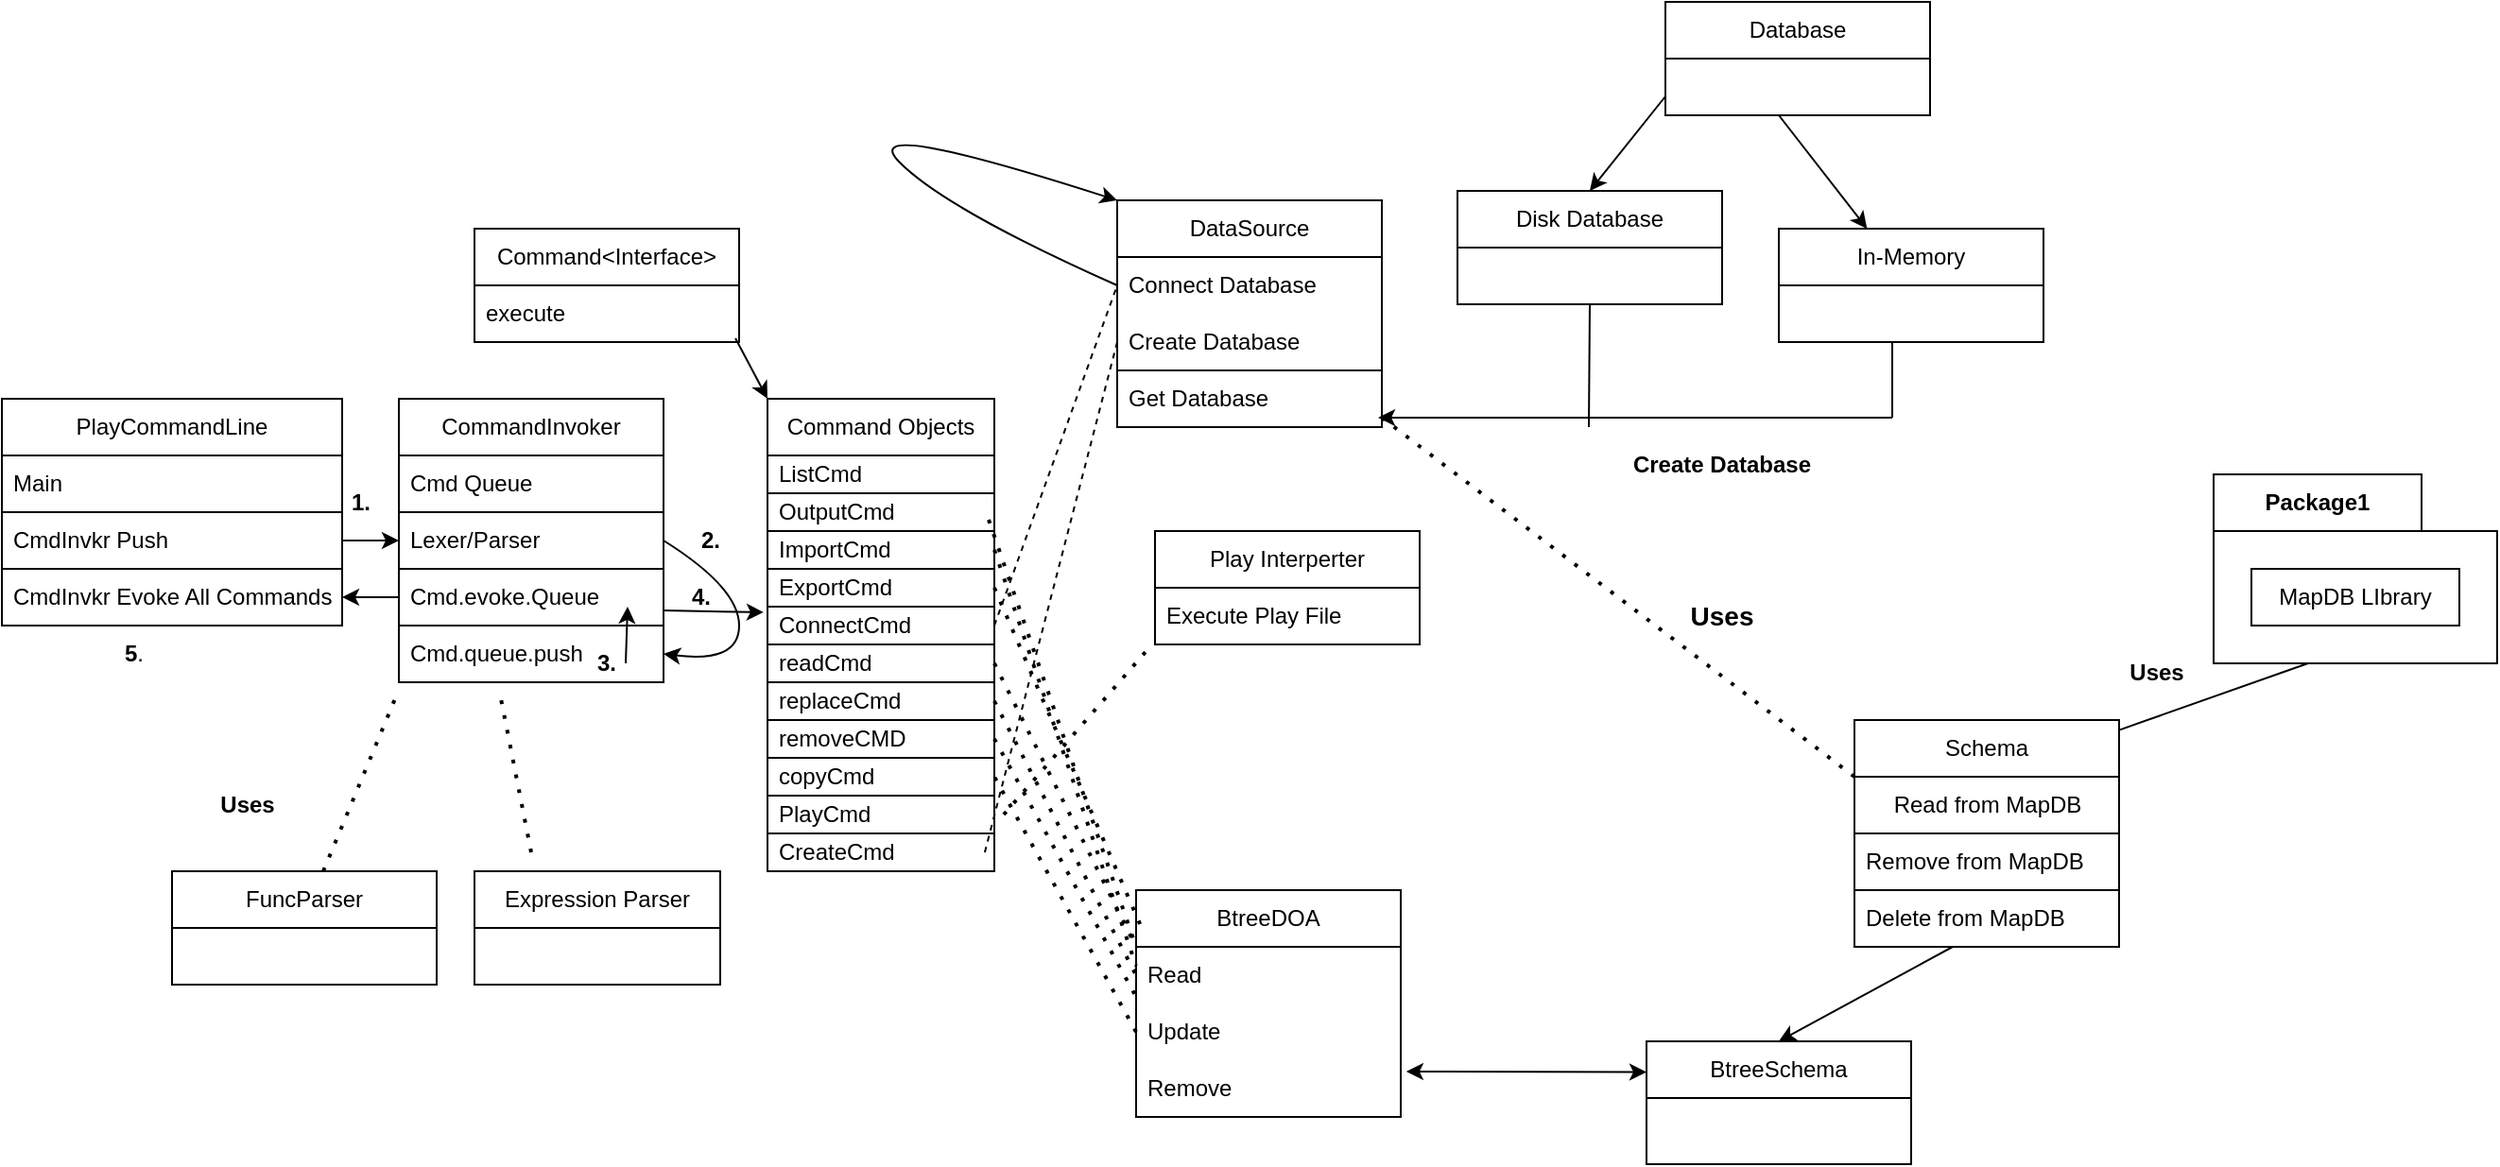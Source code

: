 <mxfile version="23.1.1" type="device">
  <diagram name="Page-1" id="1pbuHtCLrkojYRKx2nAZ">
    <mxGraphModel dx="1434" dy="780" grid="1" gridSize="10" guides="1" tooltips="1" connect="1" arrows="1" fold="1" page="1" pageScale="1" pageWidth="850" pageHeight="1100" math="0" shadow="0">
      <root>
        <mxCell id="0" />
        <mxCell id="1" parent="0" />
        <mxCell id="d08jMRponat6O0rIiF32-41" value="PlayCommandLine" style="swimlane;fontStyle=0;childLayout=stackLayout;horizontal=1;startSize=30;horizontalStack=0;resizeParent=1;resizeParentMax=0;resizeLast=0;collapsible=1;marginBottom=0;whiteSpace=wrap;html=1;" vertex="1" parent="1">
          <mxGeometry x="20" y="340" width="180" height="120" as="geometry" />
        </mxCell>
        <mxCell id="d08jMRponat6O0rIiF32-42" value="Main" style="text;strokeColor=default;fillColor=none;align=left;verticalAlign=middle;spacingLeft=4;spacingRight=4;overflow=hidden;points=[[0,0.5],[1,0.5]];portConstraint=eastwest;rotatable=0;whiteSpace=wrap;html=1;" vertex="1" parent="d08jMRponat6O0rIiF32-41">
          <mxGeometry y="30" width="180" height="30" as="geometry" />
        </mxCell>
        <mxCell id="d08jMRponat6O0rIiF32-43" value="CmdInvkr Push" style="text;strokeColor=default;fillColor=none;align=left;verticalAlign=middle;spacingLeft=4;spacingRight=4;overflow=hidden;points=[[0,0.5],[1,0.5]];portConstraint=eastwest;rotatable=0;whiteSpace=wrap;html=1;" vertex="1" parent="d08jMRponat6O0rIiF32-41">
          <mxGeometry y="60" width="180" height="30" as="geometry" />
        </mxCell>
        <mxCell id="d08jMRponat6O0rIiF32-44" value="CmdInvkr Evoke All Commands" style="text;strokeColor=none;fillColor=none;align=left;verticalAlign=middle;spacingLeft=4;spacingRight=4;overflow=hidden;points=[[0,0.5],[1,0.5]];portConstraint=eastwest;rotatable=0;whiteSpace=wrap;html=1;" vertex="1" parent="d08jMRponat6O0rIiF32-41">
          <mxGeometry y="90" width="180" height="30" as="geometry" />
        </mxCell>
        <mxCell id="d08jMRponat6O0rIiF32-46" value="CommandInvoker" style="swimlane;fontStyle=0;childLayout=stackLayout;horizontal=1;startSize=30;horizontalStack=0;resizeParent=1;resizeParentMax=0;resizeLast=0;collapsible=1;marginBottom=0;whiteSpace=wrap;html=1;" vertex="1" parent="1">
          <mxGeometry x="230" y="340" width="140" height="120" as="geometry">
            <mxRectangle x="300" y="340" width="140" height="30" as="alternateBounds" />
          </mxGeometry>
        </mxCell>
        <mxCell id="d08jMRponat6O0rIiF32-47" value="Cmd Queue" style="text;strokeColor=none;fillColor=none;align=left;verticalAlign=middle;spacingLeft=4;spacingRight=4;overflow=hidden;points=[[0,0.5],[1,0.5]];portConstraint=eastwest;rotatable=0;whiteSpace=wrap;html=1;" vertex="1" parent="d08jMRponat6O0rIiF32-46">
          <mxGeometry y="30" width="140" height="30" as="geometry" />
        </mxCell>
        <mxCell id="d08jMRponat6O0rIiF32-48" value="Lexer/Parser" style="text;strokeColor=default;fillColor=none;align=left;verticalAlign=middle;spacingLeft=4;spacingRight=4;overflow=hidden;points=[[0,0.5],[1,0.5]];portConstraint=eastwest;rotatable=0;whiteSpace=wrap;html=1;" vertex="1" parent="d08jMRponat6O0rIiF32-46">
          <mxGeometry y="60" width="140" height="30" as="geometry" />
        </mxCell>
        <mxCell id="d08jMRponat6O0rIiF32-49" value="Cmd.evoke.Queue" style="text;strokeColor=default;fillColor=none;align=left;verticalAlign=middle;spacingLeft=4;spacingRight=4;overflow=hidden;points=[[0,0.5],[1,0.5]];portConstraint=eastwest;rotatable=0;whiteSpace=wrap;html=1;" vertex="1" parent="d08jMRponat6O0rIiF32-46">
          <mxGeometry y="90" width="140" height="30" as="geometry" />
        </mxCell>
        <mxCell id="d08jMRponat6O0rIiF32-52" value="" style="endArrow=classic;html=1;rounded=0;exitX=1;exitY=0.5;exitDx=0;exitDy=0;entryX=0;entryY=0.5;entryDx=0;entryDy=0;" edge="1" parent="1" source="d08jMRponat6O0rIiF32-43" target="d08jMRponat6O0rIiF32-48">
          <mxGeometry width="50" height="50" relative="1" as="geometry">
            <mxPoint x="290" y="570" as="sourcePoint" />
            <mxPoint x="340" y="520" as="targetPoint" />
          </mxGeometry>
        </mxCell>
        <mxCell id="d08jMRponat6O0rIiF32-53" value="" style="endArrow=classic;html=1;rounded=0;entryX=1;entryY=0.5;entryDx=0;entryDy=0;exitX=0;exitY=0.5;exitDx=0;exitDy=0;" edge="1" parent="1" source="d08jMRponat6O0rIiF32-49" target="d08jMRponat6O0rIiF32-44">
          <mxGeometry width="50" height="50" relative="1" as="geometry">
            <mxPoint x="320" y="680" as="sourcePoint" />
            <mxPoint x="370" y="630" as="targetPoint" />
          </mxGeometry>
        </mxCell>
        <mxCell id="d08jMRponat6O0rIiF32-62" value="Cmd.queue.push" style="text;strokeColor=default;fillColor=none;align=left;verticalAlign=middle;spacingLeft=4;spacingRight=4;overflow=hidden;points=[[0,0.5],[1,0.5]];portConstraint=eastwest;rotatable=0;whiteSpace=wrap;html=1;" vertex="1" parent="1">
          <mxGeometry x="230" y="460" width="140" height="30" as="geometry" />
        </mxCell>
        <mxCell id="d08jMRponat6O0rIiF32-67" value="" style="curved=1;endArrow=classic;html=1;rounded=0;exitX=1;exitY=0.5;exitDx=0;exitDy=0;entryX=1;entryY=0.5;entryDx=0;entryDy=0;" edge="1" parent="1" source="d08jMRponat6O0rIiF32-48" target="d08jMRponat6O0rIiF32-62">
          <mxGeometry width="50" height="50" relative="1" as="geometry">
            <mxPoint x="390" y="415" as="sourcePoint" />
            <mxPoint x="630" y="360" as="targetPoint" />
            <Array as="points">
              <mxPoint x="410" y="440" />
              <mxPoint x="410" y="480" />
            </Array>
          </mxGeometry>
        </mxCell>
        <mxCell id="d08jMRponat6O0rIiF32-78" value="" style="endArrow=classic;html=1;rounded=0;" edge="1" parent="1">
          <mxGeometry width="50" height="50" relative="1" as="geometry">
            <mxPoint x="350" y="480" as="sourcePoint" />
            <mxPoint x="351" y="450" as="targetPoint" />
            <Array as="points">
              <mxPoint x="351" y="450" />
            </Array>
          </mxGeometry>
        </mxCell>
        <mxCell id="d08jMRponat6O0rIiF32-79" value="Command Objects" style="swimlane;fontStyle=0;childLayout=stackLayout;horizontal=1;startSize=30;horizontalStack=0;resizeParent=1;resizeParentMax=0;resizeLast=0;collapsible=1;marginBottom=0;whiteSpace=wrap;html=1;" vertex="1" parent="1">
          <mxGeometry x="425" y="340" width="120" height="50" as="geometry" />
        </mxCell>
        <mxCell id="d08jMRponat6O0rIiF32-80" value="ListCmd" style="text;strokeColor=none;fillColor=none;align=left;verticalAlign=middle;spacingLeft=4;spacingRight=4;overflow=hidden;points=[[0,0.5],[1,0.5]];portConstraint=eastwest;rotatable=0;whiteSpace=wrap;html=1;" vertex="1" parent="d08jMRponat6O0rIiF32-79">
          <mxGeometry y="30" width="120" height="20" as="geometry" />
        </mxCell>
        <mxCell id="d08jMRponat6O0rIiF32-140" value="OutputCmd" style="text;strokeColor=default;fillColor=none;align=left;verticalAlign=middle;spacingLeft=4;spacingRight=4;overflow=hidden;points=[[0,0.5],[1,0.5]];portConstraint=eastwest;rotatable=0;whiteSpace=wrap;html=1;" vertex="1" parent="1">
          <mxGeometry x="425" y="390" width="120" height="20" as="geometry" />
        </mxCell>
        <mxCell id="d08jMRponat6O0rIiF32-141" value="ImportCmd" style="text;strokeColor=default;fillColor=none;align=left;verticalAlign=middle;spacingLeft=4;spacingRight=4;overflow=hidden;points=[[0,0.5],[1,0.5]];portConstraint=eastwest;rotatable=0;whiteSpace=wrap;html=1;" vertex="1" parent="1">
          <mxGeometry x="425" y="410" width="120" height="20" as="geometry" />
        </mxCell>
        <mxCell id="d08jMRponat6O0rIiF32-142" value="ExportCmd" style="text;strokeColor=default;fillColor=none;align=left;verticalAlign=middle;spacingLeft=4;spacingRight=4;overflow=hidden;points=[[0,0.5],[1,0.5]];portConstraint=eastwest;rotatable=0;whiteSpace=wrap;html=1;" vertex="1" parent="1">
          <mxGeometry x="425" y="430" width="120" height="20" as="geometry" />
        </mxCell>
        <mxCell id="d08jMRponat6O0rIiF32-143" value="ConnectCmd" style="text;strokeColor=default;fillColor=none;align=left;verticalAlign=middle;spacingLeft=4;spacingRight=4;overflow=hidden;points=[[0,0.5],[1,0.5]];portConstraint=eastwest;rotatable=0;whiteSpace=wrap;html=1;" vertex="1" parent="1">
          <mxGeometry x="425" y="450" width="120" height="20" as="geometry" />
        </mxCell>
        <mxCell id="d08jMRponat6O0rIiF32-144" value="readCmd" style="text;strokeColor=default;fillColor=none;align=left;verticalAlign=middle;spacingLeft=4;spacingRight=4;overflow=hidden;points=[[0,0.5],[1,0.5]];portConstraint=eastwest;rotatable=0;whiteSpace=wrap;html=1;" vertex="1" parent="1">
          <mxGeometry x="425" y="470" width="120" height="20" as="geometry" />
        </mxCell>
        <mxCell id="d08jMRponat6O0rIiF32-145" value="replaceCmd" style="text;strokeColor=default;fillColor=none;align=left;verticalAlign=middle;spacingLeft=4;spacingRight=4;overflow=hidden;points=[[0,0.5],[1,0.5]];portConstraint=eastwest;rotatable=0;whiteSpace=wrap;html=1;" vertex="1" parent="1">
          <mxGeometry x="425" y="490" width="120" height="20" as="geometry" />
        </mxCell>
        <mxCell id="d08jMRponat6O0rIiF32-147" value="removeCMD" style="text;strokeColor=default;fillColor=none;align=left;verticalAlign=middle;spacingLeft=4;spacingRight=4;overflow=hidden;points=[[0,0.5],[1,0.5]];portConstraint=eastwest;rotatable=0;whiteSpace=wrap;html=1;" vertex="1" parent="1">
          <mxGeometry x="425" y="510" width="120" height="20" as="geometry" />
        </mxCell>
        <mxCell id="d08jMRponat6O0rIiF32-148" value="copyCmd" style="text;strokeColor=default;fillColor=none;align=left;verticalAlign=middle;spacingLeft=4;spacingRight=4;overflow=hidden;points=[[0,0.5],[1,0.5]];portConstraint=eastwest;rotatable=0;whiteSpace=wrap;html=1;" vertex="1" parent="1">
          <mxGeometry x="425" y="530" width="120" height="20" as="geometry" />
        </mxCell>
        <mxCell id="d08jMRponat6O0rIiF32-149" value="PlayCmd" style="text;strokeColor=default;fillColor=none;align=left;verticalAlign=middle;spacingLeft=4;spacingRight=4;overflow=hidden;points=[[0,0.5],[1,0.5]];portConstraint=eastwest;rotatable=0;whiteSpace=wrap;html=1;" vertex="1" parent="1">
          <mxGeometry x="425" y="550" width="120" height="20" as="geometry" />
        </mxCell>
        <mxCell id="d08jMRponat6O0rIiF32-153" value="Command&amp;lt;Interface&amp;gt;" style="swimlane;fontStyle=0;childLayout=stackLayout;horizontal=1;startSize=30;horizontalStack=0;resizeParent=1;resizeParentMax=0;resizeLast=0;collapsible=1;marginBottom=0;whiteSpace=wrap;html=1;" vertex="1" parent="1">
          <mxGeometry x="270" y="250" width="140" height="60" as="geometry" />
        </mxCell>
        <mxCell id="d08jMRponat6O0rIiF32-154" value="execute" style="text;strokeColor=none;fillColor=none;align=left;verticalAlign=middle;spacingLeft=4;spacingRight=4;overflow=hidden;points=[[0,0.5],[1,0.5]];portConstraint=eastwest;rotatable=0;whiteSpace=wrap;html=1;" vertex="1" parent="d08jMRponat6O0rIiF32-153">
          <mxGeometry y="30" width="140" height="30" as="geometry" />
        </mxCell>
        <mxCell id="d08jMRponat6O0rIiF32-157" value="" style="endArrow=classic;html=1;rounded=0;exitX=0.986;exitY=0.933;exitDx=0;exitDy=0;exitPerimeter=0;entryX=0;entryY=0;entryDx=0;entryDy=0;" edge="1" parent="1" source="d08jMRponat6O0rIiF32-154" target="d08jMRponat6O0rIiF32-79">
          <mxGeometry width="50" height="50" relative="1" as="geometry">
            <mxPoint x="500" y="330" as="sourcePoint" />
            <mxPoint x="550" y="280" as="targetPoint" />
          </mxGeometry>
        </mxCell>
        <mxCell id="d08jMRponat6O0rIiF32-166" value="BtreeDOA" style="swimlane;fontStyle=0;childLayout=stackLayout;horizontal=1;startSize=30;horizontalStack=0;resizeParent=1;resizeParentMax=0;resizeLast=0;collapsible=1;marginBottom=0;whiteSpace=wrap;html=1;" vertex="1" parent="1">
          <mxGeometry x="620" y="600" width="140" height="120" as="geometry" />
        </mxCell>
        <mxCell id="d08jMRponat6O0rIiF32-167" value="Read" style="text;strokeColor=none;fillColor=none;align=left;verticalAlign=middle;spacingLeft=4;spacingRight=4;overflow=hidden;points=[[0,0.5],[1,0.5]];portConstraint=eastwest;rotatable=0;whiteSpace=wrap;html=1;" vertex="1" parent="d08jMRponat6O0rIiF32-166">
          <mxGeometry y="30" width="140" height="30" as="geometry" />
        </mxCell>
        <mxCell id="d08jMRponat6O0rIiF32-168" value="Update" style="text;strokeColor=none;fillColor=none;align=left;verticalAlign=middle;spacingLeft=4;spacingRight=4;overflow=hidden;points=[[0,0.5],[1,0.5]];portConstraint=eastwest;rotatable=0;whiteSpace=wrap;html=1;" vertex="1" parent="d08jMRponat6O0rIiF32-166">
          <mxGeometry y="60" width="140" height="30" as="geometry" />
        </mxCell>
        <mxCell id="d08jMRponat6O0rIiF32-169" value="Remove" style="text;strokeColor=none;fillColor=none;align=left;verticalAlign=middle;spacingLeft=4;spacingRight=4;overflow=hidden;points=[[0,0.5],[1,0.5]];portConstraint=eastwest;rotatable=0;whiteSpace=wrap;html=1;" vertex="1" parent="d08jMRponat6O0rIiF32-166">
          <mxGeometry y="90" width="140" height="30" as="geometry" />
        </mxCell>
        <mxCell id="d08jMRponat6O0rIiF32-173" value="" style="endArrow=none;dashed=1;html=1;dashPattern=1 3;strokeWidth=2;rounded=0;exitX=1;exitY=0.5;exitDx=0;exitDy=0;entryX=0;entryY=0.5;entryDx=0;entryDy=0;" edge="1" parent="1" source="d08jMRponat6O0rIiF32-145" target="d08jMRponat6O0rIiF32-167">
          <mxGeometry width="50" height="50" relative="1" as="geometry">
            <mxPoint x="580" y="690" as="sourcePoint" />
            <mxPoint x="630" y="640" as="targetPoint" />
          </mxGeometry>
        </mxCell>
        <mxCell id="d08jMRponat6O0rIiF32-174" value="" style="endArrow=none;dashed=1;html=1;dashPattern=1 3;strokeWidth=2;rounded=0;exitX=1;exitY=0.5;exitDx=0;exitDy=0;entryX=0.014;entryY=0;entryDx=0;entryDy=0;entryPerimeter=0;" edge="1" parent="1" source="d08jMRponat6O0rIiF32-147" target="d08jMRponat6O0rIiF32-168">
          <mxGeometry width="50" height="50" relative="1" as="geometry">
            <mxPoint x="610" y="500" as="sourcePoint" />
            <mxPoint x="660" y="450" as="targetPoint" />
          </mxGeometry>
        </mxCell>
        <mxCell id="d08jMRponat6O0rIiF32-175" value="" style="endArrow=none;dashed=1;html=1;dashPattern=1 3;strokeWidth=2;rounded=0;entryX=1;entryY=0.5;entryDx=0;entryDy=0;exitX=0;exitY=0.5;exitDx=0;exitDy=0;" edge="1" parent="1" source="d08jMRponat6O0rIiF32-168" target="d08jMRponat6O0rIiF32-148">
          <mxGeometry width="50" height="50" relative="1" as="geometry">
            <mxPoint x="545" y="690" as="sourcePoint" />
            <mxPoint x="595" y="640" as="targetPoint" />
          </mxGeometry>
        </mxCell>
        <mxCell id="d08jMRponat6O0rIiF32-176" value="" style="endArrow=none;dashed=1;html=1;dashPattern=1 3;strokeWidth=2;rounded=0;exitX=1;exitY=0.5;exitDx=0;exitDy=0;entryX=0.021;entryY=0.167;entryDx=0;entryDy=0;entryPerimeter=0;" edge="1" parent="1" source="d08jMRponat6O0rIiF32-142" target="d08jMRponat6O0rIiF32-166">
          <mxGeometry width="50" height="50" relative="1" as="geometry">
            <mxPoint x="620" y="480" as="sourcePoint" />
            <mxPoint x="670" y="430" as="targetPoint" />
          </mxGeometry>
        </mxCell>
        <mxCell id="d08jMRponat6O0rIiF32-178" value="" style="endArrow=none;dashed=1;html=1;dashPattern=1 3;strokeWidth=2;rounded=0;exitX=1;exitY=0.5;exitDx=0;exitDy=0;" edge="1" parent="1" source="d08jMRponat6O0rIiF32-141">
          <mxGeometry width="50" height="50" relative="1" as="geometry">
            <mxPoint x="670" y="480" as="sourcePoint" />
            <mxPoint x="620" y="640" as="targetPoint" />
          </mxGeometry>
        </mxCell>
        <mxCell id="d08jMRponat6O0rIiF32-179" value="" style="endArrow=none;dashed=1;html=1;dashPattern=1 3;strokeWidth=2;rounded=0;exitX=0.975;exitY=-0.3;exitDx=0;exitDy=0;exitPerimeter=0;" edge="1" parent="1" source="d08jMRponat6O0rIiF32-141">
          <mxGeometry width="50" height="50" relative="1" as="geometry">
            <mxPoint x="630" y="420" as="sourcePoint" />
            <mxPoint x="620" y="630" as="targetPoint" />
          </mxGeometry>
        </mxCell>
        <mxCell id="d08jMRponat6O0rIiF32-180" value="" style="endArrow=none;dashed=1;html=1;dashPattern=1 3;strokeWidth=2;rounded=0;exitX=1;exitY=0.5;exitDx=0;exitDy=0;" edge="1" parent="1" source="d08jMRponat6O0rIiF32-144">
          <mxGeometry width="50" height="50" relative="1" as="geometry">
            <mxPoint x="520" y="680" as="sourcePoint" />
            <mxPoint x="620" y="630" as="targetPoint" />
          </mxGeometry>
        </mxCell>
        <mxCell id="d08jMRponat6O0rIiF32-181" value="DataSource" style="swimlane;fontStyle=0;childLayout=stackLayout;horizontal=1;startSize=30;horizontalStack=0;resizeParent=1;resizeParentMax=0;resizeLast=0;collapsible=1;marginBottom=0;whiteSpace=wrap;html=1;" vertex="1" parent="1">
          <mxGeometry x="610" y="235" width="140" height="90" as="geometry" />
        </mxCell>
        <mxCell id="d08jMRponat6O0rIiF32-182" value="Connect Database" style="text;strokeColor=none;fillColor=none;align=left;verticalAlign=middle;spacingLeft=4;spacingRight=4;overflow=hidden;points=[[0,0.5],[1,0.5]];portConstraint=eastwest;rotatable=0;whiteSpace=wrap;html=1;" vertex="1" parent="d08jMRponat6O0rIiF32-181">
          <mxGeometry y="30" width="140" height="30" as="geometry" />
        </mxCell>
        <mxCell id="d08jMRponat6O0rIiF32-184" value="Create Database" style="text;strokeColor=none;fillColor=none;align=left;verticalAlign=middle;spacingLeft=4;spacingRight=4;overflow=hidden;points=[[0,0.5],[1,0.5]];portConstraint=eastwest;rotatable=0;whiteSpace=wrap;html=1;" vertex="1" parent="d08jMRponat6O0rIiF32-181">
          <mxGeometry y="60" width="140" height="30" as="geometry" />
        </mxCell>
        <mxCell id="d08jMRponat6O0rIiF32-185" value="Get Database" style="text;strokeColor=default;fillColor=none;align=left;verticalAlign=middle;spacingLeft=4;spacingRight=4;overflow=hidden;points=[[0,0.5],[1,0.5]];portConstraint=eastwest;rotatable=0;whiteSpace=wrap;html=1;" vertex="1" parent="1">
          <mxGeometry x="610" y="325" width="140" height="30" as="geometry" />
        </mxCell>
        <mxCell id="d08jMRponat6O0rIiF32-187" value="" style="endArrow=none;dashed=1;html=1;rounded=0;exitX=1;exitY=0.5;exitDx=0;exitDy=0;entryX=0;entryY=0.5;entryDx=0;entryDy=0;" edge="1" parent="1" source="d08jMRponat6O0rIiF32-143" target="d08jMRponat6O0rIiF32-182">
          <mxGeometry width="50" height="50" relative="1" as="geometry">
            <mxPoint x="660" y="480" as="sourcePoint" />
            <mxPoint x="710" y="430" as="targetPoint" />
          </mxGeometry>
        </mxCell>
        <mxCell id="d08jMRponat6O0rIiF32-188" value="Play Interperter" style="swimlane;fontStyle=0;childLayout=stackLayout;horizontal=1;startSize=30;horizontalStack=0;resizeParent=1;resizeParentMax=0;resizeLast=0;collapsible=1;marginBottom=0;whiteSpace=wrap;html=1;" vertex="1" parent="1">
          <mxGeometry x="630" y="410" width="140" height="60" as="geometry" />
        </mxCell>
        <mxCell id="d08jMRponat6O0rIiF32-189" value="Execute Play File" style="text;strokeColor=none;fillColor=none;align=left;verticalAlign=middle;spacingLeft=4;spacingRight=4;overflow=hidden;points=[[0,0.5],[1,0.5]];portConstraint=eastwest;rotatable=0;whiteSpace=wrap;html=1;" vertex="1" parent="d08jMRponat6O0rIiF32-188">
          <mxGeometry y="30" width="140" height="30" as="geometry" />
        </mxCell>
        <mxCell id="d08jMRponat6O0rIiF32-193" value="CreateCmd" style="text;strokeColor=default;fillColor=none;align=left;verticalAlign=middle;spacingLeft=4;spacingRight=4;overflow=hidden;points=[[0,0.5],[1,0.5]];portConstraint=eastwest;rotatable=0;whiteSpace=wrap;html=1;" vertex="1" parent="1">
          <mxGeometry x="425" y="570" width="120" height="20" as="geometry" />
        </mxCell>
        <mxCell id="d08jMRponat6O0rIiF32-194" value="" style="endArrow=none;dashed=1;html=1;rounded=0;exitX=0.958;exitY=0.5;exitDx=0;exitDy=0;exitPerimeter=0;entryX=0;entryY=0.5;entryDx=0;entryDy=0;" edge="1" parent="1" source="d08jMRponat6O0rIiF32-193" target="d08jMRponat6O0rIiF32-184">
          <mxGeometry width="50" height="50" relative="1" as="geometry">
            <mxPoint x="550" y="590" as="sourcePoint" />
            <mxPoint x="600" y="540" as="targetPoint" />
          </mxGeometry>
        </mxCell>
        <mxCell id="d08jMRponat6O0rIiF32-195" value="" style="endArrow=none;dashed=1;html=1;dashPattern=1 3;strokeWidth=2;rounded=0;entryX=-0.036;entryY=0.133;entryDx=0;entryDy=0;entryPerimeter=0;" edge="1" parent="1">
          <mxGeometry width="50" height="50" relative="1" as="geometry">
            <mxPoint x="550" y="560" as="sourcePoint" />
            <mxPoint x="624.96" y="473.99" as="targetPoint" />
          </mxGeometry>
        </mxCell>
        <mxCell id="d08jMRponat6O0rIiF32-196" value="Database" style="swimlane;fontStyle=0;childLayout=stackLayout;horizontal=1;startSize=30;horizontalStack=0;resizeParent=1;resizeParentMax=0;resizeLast=0;collapsible=1;marginBottom=0;whiteSpace=wrap;html=1;" vertex="1" parent="1">
          <mxGeometry x="900" y="130" width="140" height="60" as="geometry" />
        </mxCell>
        <mxCell id="d08jMRponat6O0rIiF32-200" value="Disk Database" style="swimlane;fontStyle=0;childLayout=stackLayout;horizontal=1;startSize=30;horizontalStack=0;resizeParent=1;resizeParentMax=0;resizeLast=0;collapsible=1;marginBottom=0;whiteSpace=wrap;html=1;" vertex="1" parent="1">
          <mxGeometry x="790" y="230" width="140" height="60" as="geometry" />
        </mxCell>
        <mxCell id="d08jMRponat6O0rIiF32-201" value="In-Memory" style="swimlane;fontStyle=0;childLayout=stackLayout;horizontal=1;startSize=30;horizontalStack=0;resizeParent=1;resizeParentMax=0;resizeLast=0;collapsible=1;marginBottom=0;whiteSpace=wrap;html=1;" vertex="1" parent="1">
          <mxGeometry x="960" y="250" width="140" height="60" as="geometry" />
        </mxCell>
        <mxCell id="d08jMRponat6O0rIiF32-202" value="" style="endArrow=classic;html=1;rounded=0;entryX=0.5;entryY=0;entryDx=0;entryDy=0;" edge="1" parent="1" target="d08jMRponat6O0rIiF32-200">
          <mxGeometry width="50" height="50" relative="1" as="geometry">
            <mxPoint x="900" y="180" as="sourcePoint" />
            <mxPoint x="1070" y="460" as="targetPoint" />
          </mxGeometry>
        </mxCell>
        <mxCell id="d08jMRponat6O0rIiF32-204" value="" style="endArrow=classic;html=1;rounded=0;" edge="1" parent="1" target="d08jMRponat6O0rIiF32-201">
          <mxGeometry width="50" height="50" relative="1" as="geometry">
            <mxPoint x="960" y="190" as="sourcePoint" />
            <mxPoint x="1010" y="440" as="targetPoint" />
          </mxGeometry>
        </mxCell>
        <mxCell id="d08jMRponat6O0rIiF32-205" value="" style="endArrow=none;html=1;rounded=0;entryX=0.5;entryY=1;entryDx=0;entryDy=0;" edge="1" parent="1" target="d08jMRponat6O0rIiF32-200">
          <mxGeometry width="50" height="50" relative="1" as="geometry">
            <mxPoint x="859.5" y="355" as="sourcePoint" />
            <mxPoint x="859.5" y="305" as="targetPoint" />
          </mxGeometry>
        </mxCell>
        <mxCell id="d08jMRponat6O0rIiF32-206" value="" style="endArrow=none;html=1;rounded=0;" edge="1" parent="1">
          <mxGeometry width="50" height="50" relative="1" as="geometry">
            <mxPoint x="1020" y="350" as="sourcePoint" />
            <mxPoint x="1020" y="310" as="targetPoint" />
          </mxGeometry>
        </mxCell>
        <mxCell id="d08jMRponat6O0rIiF32-207" value="" style="endArrow=none;html=1;rounded=0;" edge="1" parent="1">
          <mxGeometry width="50" height="50" relative="1" as="geometry">
            <mxPoint x="860" y="350" as="sourcePoint" />
            <mxPoint x="1020" y="350" as="targetPoint" />
          </mxGeometry>
        </mxCell>
        <mxCell id="d08jMRponat6O0rIiF32-208" value="" style="endArrow=classic;html=1;rounded=0;entryX=0.986;entryY=0.833;entryDx=0;entryDy=0;entryPerimeter=0;" edge="1" parent="1" target="d08jMRponat6O0rIiF32-185">
          <mxGeometry width="50" height="50" relative="1" as="geometry">
            <mxPoint x="860" y="350" as="sourcePoint" />
            <mxPoint x="950" y="500" as="targetPoint" />
          </mxGeometry>
        </mxCell>
        <mxCell id="d08jMRponat6O0rIiF32-210" value="" style="curved=1;endArrow=classic;html=1;rounded=0;entryX=0;entryY=0;entryDx=0;entryDy=0;" edge="1" parent="1" target="d08jMRponat6O0rIiF32-181">
          <mxGeometry width="50" height="50" relative="1" as="geometry">
            <mxPoint x="610" y="280" as="sourcePoint" />
            <mxPoint x="520" y="190" as="targetPoint" />
            <Array as="points">
              <mxPoint x="520" y="240" />
              <mxPoint x="470" y="190" />
            </Array>
          </mxGeometry>
        </mxCell>
        <mxCell id="d08jMRponat6O0rIiF32-211" value="" style="endArrow=none;dashed=1;html=1;dashPattern=1 3;strokeWidth=2;rounded=0;exitX=1;exitY=0.833;exitDx=0;exitDy=0;exitPerimeter=0;entryX=0;entryY=0.5;entryDx=0;entryDy=0;" edge="1" parent="1" source="d08jMRponat6O0rIiF32-185" target="d08jMRponat6O0rIiF32-213">
          <mxGeometry width="50" height="50" relative="1" as="geometry">
            <mxPoint x="890" y="520" as="sourcePoint" />
            <mxPoint x="870" y="580" as="targetPoint" />
          </mxGeometry>
        </mxCell>
        <mxCell id="d08jMRponat6O0rIiF32-212" value="&lt;b&gt;&lt;font style=&quot;font-size: 14px;&quot;&gt;Uses&lt;/font&gt;&lt;/b&gt;" style="text;html=1;strokeColor=none;fillColor=none;align=center;verticalAlign=middle;whiteSpace=wrap;rounded=0;" vertex="1" parent="1">
          <mxGeometry x="900" y="440" width="60" height="30" as="geometry" />
        </mxCell>
        <mxCell id="d08jMRponat6O0rIiF32-213" value="Schema" style="swimlane;fontStyle=0;childLayout=stackLayout;horizontal=1;startSize=30;horizontalStack=0;resizeParent=1;resizeParentMax=0;resizeLast=0;collapsible=1;marginBottom=0;whiteSpace=wrap;html=1;" vertex="1" parent="1">
          <mxGeometry x="1000" y="510" width="140" height="60" as="geometry" />
        </mxCell>
        <mxCell id="d08jMRponat6O0rIiF32-233" value="Read from MapDB" style="text;html=1;align=center;verticalAlign=middle;resizable=0;points=[];autosize=1;strokeColor=none;fillColor=none;" vertex="1" parent="d08jMRponat6O0rIiF32-213">
          <mxGeometry y="30" width="140" height="30" as="geometry" />
        </mxCell>
        <mxCell id="d08jMRponat6O0rIiF32-217" value="BtreeSchema" style="swimlane;fontStyle=0;childLayout=stackLayout;horizontal=1;startSize=30;horizontalStack=0;resizeParent=1;resizeParentMax=0;resizeLast=0;collapsible=1;marginBottom=0;whiteSpace=wrap;html=1;" vertex="1" parent="1">
          <mxGeometry x="890" y="680" width="140" height="65" as="geometry" />
        </mxCell>
        <mxCell id="d08jMRponat6O0rIiF32-226" value="Delete from MapDB" style="text;strokeColor=default;fillColor=none;align=left;verticalAlign=middle;spacingLeft=4;spacingRight=4;overflow=hidden;points=[[0,0.5],[1,0.5]];portConstraint=eastwest;rotatable=0;whiteSpace=wrap;html=1;" vertex="1" parent="1">
          <mxGeometry x="1000" y="600" width="140" height="30" as="geometry" />
        </mxCell>
        <mxCell id="d08jMRponat6O0rIiF32-234" value="Remove from MapDB" style="text;strokeColor=default;fillColor=none;align=left;verticalAlign=middle;spacingLeft=4;spacingRight=4;overflow=hidden;points=[[0,0.5],[1,0.5]];portConstraint=eastwest;rotatable=0;whiteSpace=wrap;html=1;" vertex="1" parent="1">
          <mxGeometry x="1000" y="570" width="140" height="30" as="geometry" />
        </mxCell>
        <mxCell id="d08jMRponat6O0rIiF32-235" value="" style="endArrow=classic;html=1;rounded=0;exitX=0.371;exitY=1;exitDx=0;exitDy=0;exitPerimeter=0;entryX=0.5;entryY=0;entryDx=0;entryDy=0;" edge="1" parent="1" source="d08jMRponat6O0rIiF32-226" target="d08jMRponat6O0rIiF32-217">
          <mxGeometry width="50" height="50" relative="1" as="geometry">
            <mxPoint x="1070" y="750" as="sourcePoint" />
            <mxPoint x="1120" y="700" as="targetPoint" />
          </mxGeometry>
        </mxCell>
        <mxCell id="d08jMRponat6O0rIiF32-236" value="Package1" style="shape=folder;fontStyle=1;tabWidth=110;tabHeight=30;tabPosition=left;html=1;boundedLbl=1;labelInHeader=1;container=1;collapsible=0;recursiveResize=0;whiteSpace=wrap;" vertex="1" parent="1">
          <mxGeometry x="1190" y="380" width="150" height="100" as="geometry" />
        </mxCell>
        <mxCell id="d08jMRponat6O0rIiF32-237" value="MapDB LIbrary" style="html=1;whiteSpace=wrap;" vertex="1" parent="d08jMRponat6O0rIiF32-236">
          <mxGeometry width="110" height="30" relative="1" as="geometry">
            <mxPoint x="20" y="50" as="offset" />
          </mxGeometry>
        </mxCell>
        <mxCell id="d08jMRponat6O0rIiF32-239" value="" style="endArrow=none;html=1;rounded=0;entryX=0.333;entryY=1;entryDx=0;entryDy=0;entryPerimeter=0;" edge="1" parent="1" source="d08jMRponat6O0rIiF32-213" target="d08jMRponat6O0rIiF32-236">
          <mxGeometry width="50" height="50" relative="1" as="geometry">
            <mxPoint x="1220" y="590" as="sourcePoint" />
            <mxPoint x="1270" y="540" as="targetPoint" />
          </mxGeometry>
        </mxCell>
        <mxCell id="d08jMRponat6O0rIiF32-240" value="&lt;b&gt;Uses&lt;/b&gt;" style="text;html=1;strokeColor=none;fillColor=none;align=center;verticalAlign=middle;whiteSpace=wrap;rounded=0;" vertex="1" parent="1">
          <mxGeometry x="1130" y="470" width="60" height="30" as="geometry" />
        </mxCell>
        <mxCell id="d08jMRponat6O0rIiF32-243" value="" style="endArrow=classic;startArrow=classic;html=1;rounded=0;entryX=0;entryY=0.25;entryDx=0;entryDy=0;exitX=1.021;exitY=0.2;exitDx=0;exitDy=0;exitPerimeter=0;" edge="1" parent="1" source="d08jMRponat6O0rIiF32-169" target="d08jMRponat6O0rIiF32-217">
          <mxGeometry width="50" height="50" relative="1" as="geometry">
            <mxPoint x="840" y="760" as="sourcePoint" />
            <mxPoint x="890" y="710" as="targetPoint" />
          </mxGeometry>
        </mxCell>
        <mxCell id="d08jMRponat6O0rIiF32-245" value="" style="endArrow=none;dashed=1;html=1;dashPattern=1 3;strokeWidth=2;rounded=0;entryX=0;entryY=1.133;entryDx=0;entryDy=0;entryPerimeter=0;" edge="1" parent="1" target="d08jMRponat6O0rIiF32-62">
          <mxGeometry width="50" height="50" relative="1" as="geometry">
            <mxPoint x="190" y="590" as="sourcePoint" />
            <mxPoint x="250" y="515" as="targetPoint" />
          </mxGeometry>
        </mxCell>
        <mxCell id="d08jMRponat6O0rIiF32-250" value="&lt;b&gt;Create Database&lt;/b&gt;" style="text;html=1;strokeColor=none;fillColor=none;align=center;verticalAlign=middle;whiteSpace=wrap;rounded=0;" vertex="1" parent="1">
          <mxGeometry x="875" y="360" width="110" height="30" as="geometry" />
        </mxCell>
        <mxCell id="d08jMRponat6O0rIiF32-251" value="FuncParser" style="swimlane;fontStyle=0;childLayout=stackLayout;horizontal=1;startSize=30;horizontalStack=0;resizeParent=1;resizeParentMax=0;resizeLast=0;collapsible=1;marginBottom=0;whiteSpace=wrap;html=1;" vertex="1" parent="1">
          <mxGeometry x="110" y="590" width="140" height="60" as="geometry" />
        </mxCell>
        <mxCell id="d08jMRponat6O0rIiF32-253" value="&lt;b&gt;Uses&lt;/b&gt;" style="text;html=1;strokeColor=none;fillColor=none;align=center;verticalAlign=middle;whiteSpace=wrap;rounded=0;" vertex="1" parent="1">
          <mxGeometry x="120" y="540" width="60" height="30" as="geometry" />
        </mxCell>
        <mxCell id="d08jMRponat6O0rIiF32-254" value="" style="endArrow=none;dashed=1;html=1;dashPattern=1 3;strokeWidth=2;rounded=0;entryX=0.379;entryY=1.133;entryDx=0;entryDy=0;entryPerimeter=0;" edge="1" parent="1" target="d08jMRponat6O0rIiF32-62">
          <mxGeometry width="50" height="50" relative="1" as="geometry">
            <mxPoint x="300" y="580" as="sourcePoint" />
            <mxPoint x="360" y="570" as="targetPoint" />
          </mxGeometry>
        </mxCell>
        <mxCell id="d08jMRponat6O0rIiF32-255" value="Expression Parser" style="swimlane;fontStyle=0;childLayout=stackLayout;horizontal=1;startSize=30;horizontalStack=0;resizeParent=1;resizeParentMax=0;resizeLast=0;collapsible=1;marginBottom=0;whiteSpace=wrap;html=1;" vertex="1" parent="1">
          <mxGeometry x="270" y="590" width="130" height="60" as="geometry" />
        </mxCell>
        <mxCell id="d08jMRponat6O0rIiF32-259" value="" style="endArrow=classic;html=1;rounded=0;exitX=1;exitY=0.733;exitDx=0;exitDy=0;exitPerimeter=0;entryX=-0.017;entryY=0.15;entryDx=0;entryDy=0;entryPerimeter=0;" edge="1" parent="1" source="d08jMRponat6O0rIiF32-49" target="d08jMRponat6O0rIiF32-143">
          <mxGeometry width="50" height="50" relative="1" as="geometry">
            <mxPoint x="370" y="490" as="sourcePoint" />
            <mxPoint x="420" y="440" as="targetPoint" />
          </mxGeometry>
        </mxCell>
        <mxCell id="d08jMRponat6O0rIiF32-260" value="&lt;b&gt;1.&lt;/b&gt;" style="text;html=1;strokeColor=none;fillColor=none;align=center;verticalAlign=middle;whiteSpace=wrap;rounded=0;" vertex="1" parent="1">
          <mxGeometry x="180" y="380" width="60" height="30" as="geometry" />
        </mxCell>
        <mxCell id="d08jMRponat6O0rIiF32-261" value="&lt;b&gt;2.&lt;/b&gt;" style="text;html=1;strokeColor=none;fillColor=none;align=center;verticalAlign=middle;whiteSpace=wrap;rounded=0;" vertex="1" parent="1">
          <mxGeometry x="365" y="400" width="60" height="30" as="geometry" />
        </mxCell>
        <mxCell id="d08jMRponat6O0rIiF32-262" value="&lt;b&gt;3.&lt;/b&gt;" style="text;html=1;strokeColor=none;fillColor=none;align=center;verticalAlign=middle;whiteSpace=wrap;rounded=0;" vertex="1" parent="1">
          <mxGeometry x="310" y="460" width="60" height="40" as="geometry" />
        </mxCell>
        <mxCell id="d08jMRponat6O0rIiF32-266" value="&lt;b&gt;4.&lt;/b&gt;" style="text;html=1;strokeColor=none;fillColor=none;align=center;verticalAlign=middle;whiteSpace=wrap;rounded=0;" vertex="1" parent="1">
          <mxGeometry x="360" y="430" width="60" height="30" as="geometry" />
        </mxCell>
        <mxCell id="d08jMRponat6O0rIiF32-267" value="&lt;b&gt;5&lt;/b&gt;." style="text;html=1;strokeColor=none;fillColor=none;align=center;verticalAlign=middle;whiteSpace=wrap;rounded=0;" vertex="1" parent="1">
          <mxGeometry x="60" y="460" width="60" height="30" as="geometry" />
        </mxCell>
      </root>
    </mxGraphModel>
  </diagram>
</mxfile>
